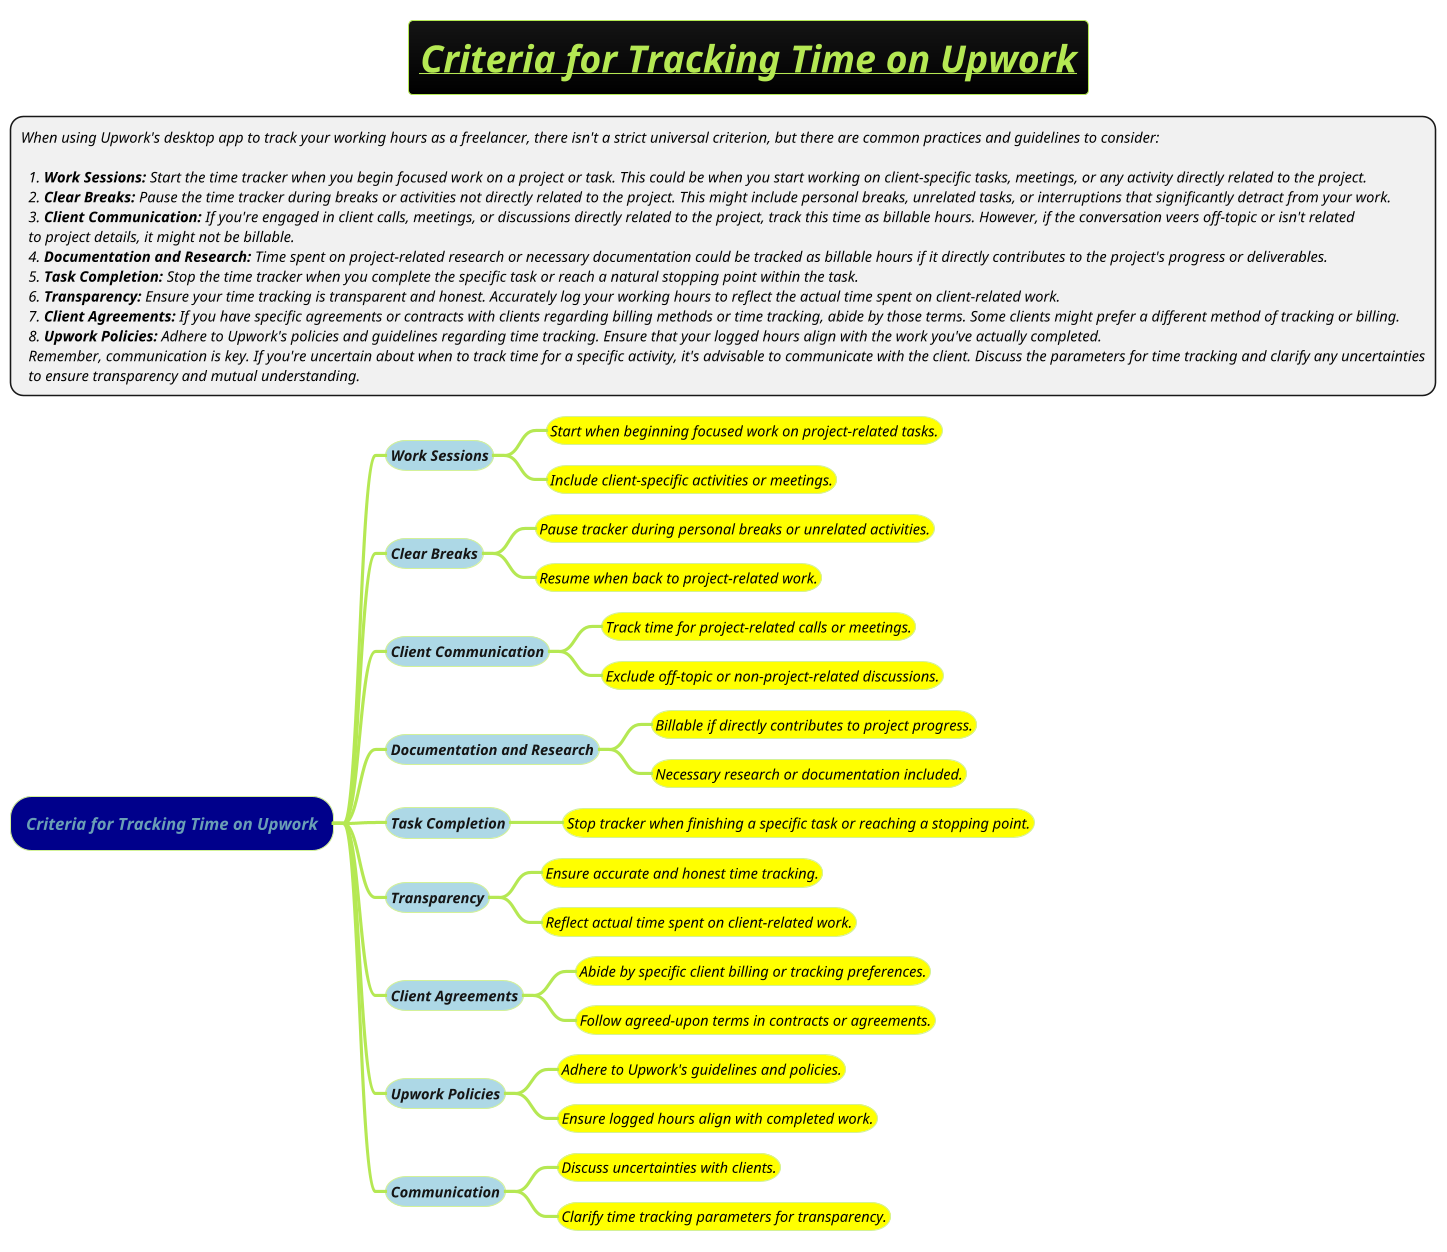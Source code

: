 @startmindmap
title =<i><b><u>Criteria for Tracking Time on Upwork
*:<i><size:14>When using Upwork's desktop app to track your working hours as a freelancer, there isn't a strict universal criterion, but there are common practices and guidelines to consider:

<i><size:14>  1. **Work Sessions:** Start the time tracker when you begin focused work on a project or task. This could be when you start working on client-specific tasks, meetings, or any activity directly related to the project.
<i><size:14>  2. **Clear Breaks:** Pause the time tracker during breaks or activities not directly related to the project. This might include personal breaks, unrelated tasks, or interruptions that significantly detract from your work.
<i><size:14>  3. **Client Communication:** If you're engaged in client calls, meetings, or discussions directly related to the project, track this time as billable hours. However, if the conversation veers off-topic or isn't related
<i><size:14>  to project details, it might not be billable.
<i><size:14>  4. **Documentation and Research:** Time spent on project-related research or necessary documentation could be tracked as billable hours if it directly contributes to the project's progress or deliverables.
<i><size:14>  5. **Task Completion:** Stop the time tracker when you complete the specific task or reach a natural stopping point within the task.
<i><size:14>  6. **Transparency:** Ensure your time tracking is transparent and honest. Accurately log your working hours to reflect the actual time spent on client-related work.
<i><size:14>  7. **Client Agreements:** If you have specific agreements or contracts with clients regarding billing methods or time tracking, abide by those terms. Some clients might prefer a different method of tracking or billing.
<i><size:14>  8. **Upwork Policies:** Adhere to Upwork's policies and guidelines regarding time tracking. Ensure that your logged hours align with the work you've actually completed.
<i><size:14>  Remember, communication is key. If you're uncertain about when to track time for a specific activity, it's advisable to communicate with the client. Discuss the parameters for time tracking and clarify any uncertainties
<i><size:14>  to ensure transparency and mutual understanding.;
!theme hacker


*[#darkblue] <i>Criteria for Tracking Time on Upwork
**[#lightblue] <i><color #blac><size:14>Work Sessions
***[#yellow] <i><color #black><size:14>Start when beginning focused work on project-related tasks.
***[#yellow] <i><color #black><size:14>Include client-specific activities or meetings.
**[#lightblue] <i><color #blac><size:14>Clear Breaks
***[#yellow] <i><color #black><size:14>Pause tracker during personal breaks or unrelated activities.
***[#yellow] <i><color #black><size:14>Resume when back to project-related work.
**[#lightblue] <i><color #blac><size:14>Client Communication
***[#yellow] <i><color #black><size:14>Track time for project-related calls or meetings.
***[#yellow] <i><color #black><size:14>Exclude off-topic or non-project-related discussions.
**[#lightblue] <i><color #blac><size:14>Documentation and Research
***[#yellow] <i><color #black><size:14>Billable if directly contributes to project progress.
***[#yellow] <i><color #black><size:14>Necessary research or documentation included.
**[#lightblue] <i><color #blac><size:14>Task Completion
***[#yellow] <i><color #black><size:14>Stop tracker when finishing a specific task or reaching a stopping point.
**[#lightblue] <i><color #blac><size:14>Transparency
***[#yellow] <i><color #black><size:14>Ensure accurate and honest time tracking.
***[#yellow] <i><color #black><size:14>Reflect actual time spent on client-related work.
**[#lightblue] <i><color #blac><size:14>Client Agreements
***[#yellow] <i><color #black><size:14>Abide by specific client billing or tracking preferences.
***[#yellow] <i><color #black><size:14>Follow agreed-upon terms in contracts or agreements.
**[#lightblue] <i><color #blac><size:14>Upwork Policies
***[#yellow] <i><color #black><size:14>Adhere to Upwork's guidelines and policies.
***[#yellow] <i><color #black><size:14>Ensure logged hours align with completed work.
**[#lightblue] <i><color #blac><size:14>Communication
***[#yellow] <i><color #black><size:14>Discuss uncertainties with clients.
***[#yellow] <i><color #black><size:14>Clarify time tracking parameters for transparency.
@endmindmap
